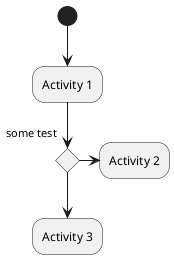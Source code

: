 {
  "sha1": "sg37zqpjk29kh5nrhp2o367upymho13",
  "insertion": {
    "when": "2024-06-04T17:28:45.070Z",
    "user": "plantuml@gmail.com"
  }
}
@startuml
(*) --> "Activity 1"

if "some test" then
  -> "Activity 2"
else
  --> "Activity 3"
endif

@enduml

